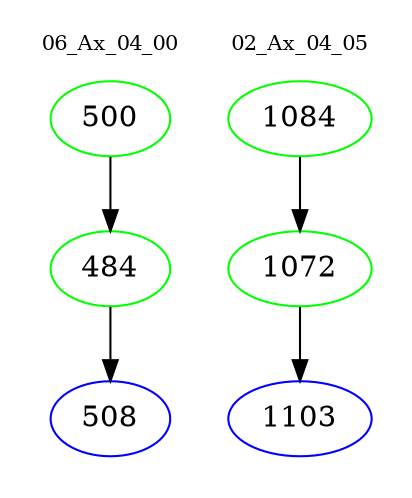 digraph{
subgraph cluster_0 {
color = white
label = "06_Ax_04_00";
fontsize=10;
T0_500 [label="500", color="green"]
T0_500 -> T0_484 [color="black"]
T0_484 [label="484", color="green"]
T0_484 -> T0_508 [color="black"]
T0_508 [label="508", color="blue"]
}
subgraph cluster_1 {
color = white
label = "02_Ax_04_05";
fontsize=10;
T1_1084 [label="1084", color="green"]
T1_1084 -> T1_1072 [color="black"]
T1_1072 [label="1072", color="green"]
T1_1072 -> T1_1103 [color="black"]
T1_1103 [label="1103", color="blue"]
}
}
